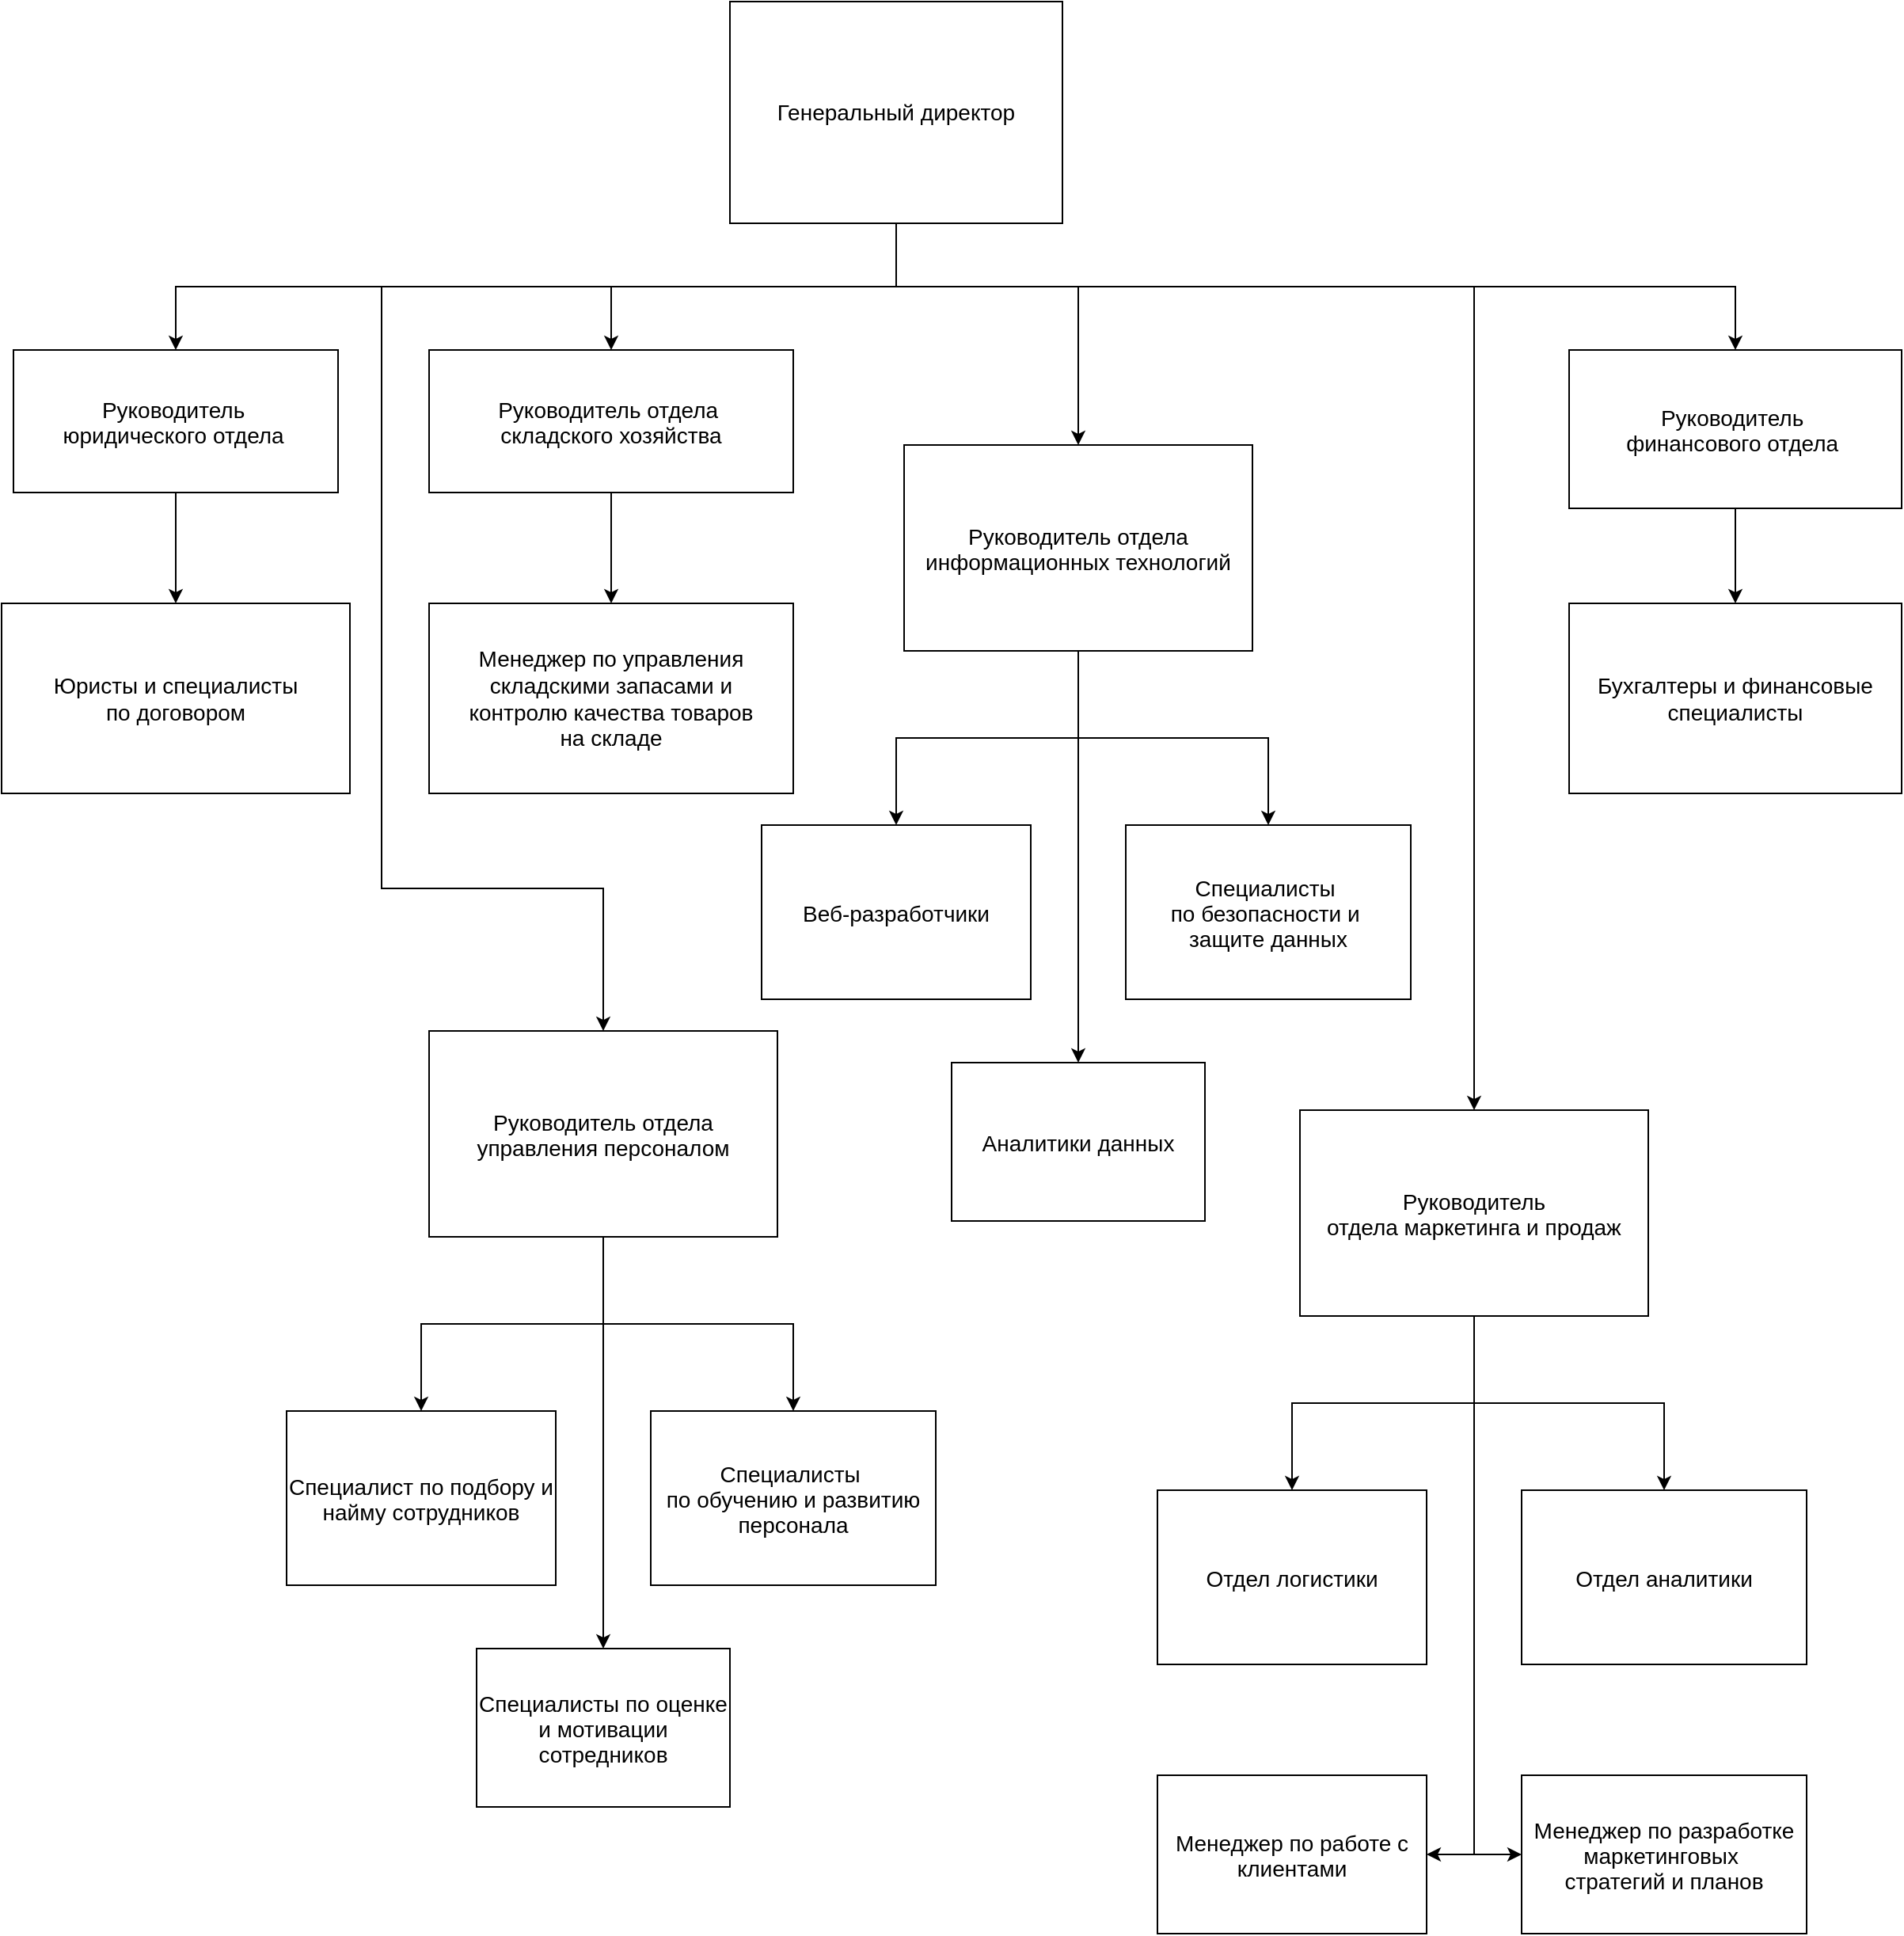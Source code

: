 <mxfile version="22.0.5" type="device">
  <diagram name="Page-1" id="xjinkibeca41BEJ5-BeV">
    <mxGraphModel dx="3413" dy="1520" grid="1" gridSize="10" guides="1" tooltips="1" connect="1" arrows="1" fold="1" page="1" pageScale="1" pageWidth="827" pageHeight="1169" math="0" shadow="0">
      <root>
        <mxCell id="0" />
        <mxCell id="1" parent="0" />
        <mxCell id="qcLnhiaNuownanJ0S5ME-5" style="edgeStyle=orthogonalEdgeStyle;rounded=0;orthogonalLoop=1;jettySize=auto;html=1;exitX=0.5;exitY=1;exitDx=0;exitDy=0;entryX=0.5;entryY=0;entryDx=0;entryDy=0;fontSize=14;" edge="1" parent="1" source="qcLnhiaNuownanJ0S5ME-1" target="qcLnhiaNuownanJ0S5ME-2">
          <mxGeometry relative="1" as="geometry" />
        </mxCell>
        <mxCell id="qcLnhiaNuownanJ0S5ME-12" style="edgeStyle=orthogonalEdgeStyle;rounded=0;orthogonalLoop=1;jettySize=auto;html=1;exitX=0.5;exitY=1;exitDx=0;exitDy=0;entryX=0.5;entryY=0;entryDx=0;entryDy=0;fontSize=14;" edge="1" parent="1" source="qcLnhiaNuownanJ0S5ME-1" target="qcLnhiaNuownanJ0S5ME-10">
          <mxGeometry relative="1" as="geometry" />
        </mxCell>
        <mxCell id="qcLnhiaNuownanJ0S5ME-13" style="edgeStyle=orthogonalEdgeStyle;rounded=0;orthogonalLoop=1;jettySize=auto;html=1;exitX=0.5;exitY=1;exitDx=0;exitDy=0;entryX=0.5;entryY=0;entryDx=0;entryDy=0;fontSize=14;" edge="1" parent="1" source="qcLnhiaNuownanJ0S5ME-1" target="qcLnhiaNuownanJ0S5ME-7">
          <mxGeometry relative="1" as="geometry" />
        </mxCell>
        <mxCell id="qcLnhiaNuownanJ0S5ME-18" style="edgeStyle=orthogonalEdgeStyle;rounded=0;orthogonalLoop=1;jettySize=auto;html=1;exitX=0.5;exitY=1;exitDx=0;exitDy=0;entryX=0.5;entryY=0;entryDx=0;entryDy=0;fontSize=14;" edge="1" parent="1" source="qcLnhiaNuownanJ0S5ME-1" target="qcLnhiaNuownanJ0S5ME-14">
          <mxGeometry relative="1" as="geometry">
            <Array as="points">
              <mxPoint x="325" y="510" />
              <mxPoint x="440" y="510" />
            </Array>
          </mxGeometry>
        </mxCell>
        <mxCell id="qcLnhiaNuownanJ0S5ME-31" style="edgeStyle=orthogonalEdgeStyle;rounded=0;orthogonalLoop=1;jettySize=auto;html=1;exitX=0.5;exitY=1;exitDx=0;exitDy=0;entryX=0.5;entryY=0;entryDx=0;entryDy=0;fontSize=14;" edge="1" parent="1" source="qcLnhiaNuownanJ0S5ME-1" target="qcLnhiaNuownanJ0S5ME-25">
          <mxGeometry relative="1" as="geometry">
            <Array as="points">
              <mxPoint x="325" y="510" />
              <mxPoint x="690" y="510" />
            </Array>
          </mxGeometry>
        </mxCell>
        <mxCell id="qcLnhiaNuownanJ0S5ME-39" style="edgeStyle=orthogonalEdgeStyle;rounded=0;orthogonalLoop=1;jettySize=auto;html=1;exitX=0.5;exitY=1;exitDx=0;exitDy=0;entryX=0.5;entryY=0;entryDx=0;entryDy=0;fontSize=14;" edge="1" parent="1" source="qcLnhiaNuownanJ0S5ME-1" target="qcLnhiaNuownanJ0S5ME-35">
          <mxGeometry relative="1" as="geometry">
            <Array as="points">
              <mxPoint x="325" y="510" />
              <mxPoint y="510" />
              <mxPoint y="890" />
              <mxPoint x="140" y="890" />
            </Array>
          </mxGeometry>
        </mxCell>
        <mxCell id="qcLnhiaNuownanJ0S5ME-1" value="&lt;font style=&quot;font-size: 14px;&quot;&gt;Генеральный директор&lt;/font&gt;" style="rounded=0;whiteSpace=wrap;html=1;fontSize=14;" vertex="1" parent="1">
          <mxGeometry x="220" y="330" width="210" height="140" as="geometry" />
        </mxCell>
        <mxCell id="qcLnhiaNuownanJ0S5ME-4" style="edgeStyle=orthogonalEdgeStyle;rounded=0;orthogonalLoop=1;jettySize=auto;html=1;exitX=0.5;exitY=1;exitDx=0;exitDy=0;fontSize=14;" edge="1" parent="1" source="qcLnhiaNuownanJ0S5ME-2" target="qcLnhiaNuownanJ0S5ME-3">
          <mxGeometry relative="1" as="geometry" />
        </mxCell>
        <mxCell id="qcLnhiaNuownanJ0S5ME-2" value="&lt;p style=&quot;margin: 0px; font-style: normal; font-variant-caps: normal; font-stretch: normal; line-height: normal; font-size-adjust: none; font-kerning: auto; font-variant-alternates: normal; font-variant-ligatures: normal; font-variant-numeric: normal; font-variant-east-asian: normal; font-variant-position: normal; font-feature-settings: normal; font-optical-sizing: auto; font-variation-settings: normal; font-size: 14px;&quot;&gt;&lt;font style=&quot;font-size: 14px;&quot;&gt;Руководитель отдела&amp;nbsp;&lt;/font&gt;&lt;/p&gt;&lt;p style=&quot;margin: 0px; font-style: normal; font-variant-caps: normal; font-stretch: normal; line-height: normal; font-size-adjust: none; font-kerning: auto; font-variant-alternates: normal; font-variant-ligatures: normal; font-variant-numeric: normal; font-variant-east-asian: normal; font-variant-position: normal; font-feature-settings: normal; font-optical-sizing: auto; font-variation-settings: normal; font-size: 14px;&quot;&gt;&lt;font style=&quot;font-size: 14px;&quot;&gt;складского хозяйства&lt;/font&gt;&lt;/p&gt;" style="rounded=0;whiteSpace=wrap;html=1;fontSize=14;" vertex="1" parent="1">
          <mxGeometry x="30" y="550" width="230" height="90" as="geometry" />
        </mxCell>
        <mxCell id="qcLnhiaNuownanJ0S5ME-3" value="&lt;font style=&quot;font-size: 14px;&quot;&gt;Менеджер по управления &lt;br style=&quot;font-size: 14px;&quot;&gt;складскими запасами и &lt;br style=&quot;font-size: 14px;&quot;&gt;контролю качества товаров &lt;br style=&quot;font-size: 14px;&quot;&gt;на складе&lt;/font&gt;" style="rounded=0;whiteSpace=wrap;html=1;fontSize=14;" vertex="1" parent="1">
          <mxGeometry x="30" y="710" width="230" height="120" as="geometry" />
        </mxCell>
        <mxCell id="qcLnhiaNuownanJ0S5ME-6" style="edgeStyle=orthogonalEdgeStyle;rounded=0;orthogonalLoop=1;jettySize=auto;html=1;exitX=0.5;exitY=1;exitDx=0;exitDy=0;fontSize=14;" edge="1" source="qcLnhiaNuownanJ0S5ME-7" target="qcLnhiaNuownanJ0S5ME-8" parent="1">
          <mxGeometry relative="1" as="geometry" />
        </mxCell>
        <mxCell id="qcLnhiaNuownanJ0S5ME-7" value="&lt;p style=&quot;margin: 0px; font-style: normal; font-variant-caps: normal; font-stretch: normal; line-height: normal; font-size-adjust: none; font-kerning: auto; font-variant-alternates: normal; font-variant-ligatures: normal; font-variant-numeric: normal; font-variant-east-asian: normal; font-variant-position: normal; font-feature-settings: normal; font-optical-sizing: auto; font-variation-settings: normal; font-size: 14px;&quot;&gt;Руководитель&amp;nbsp;&lt;/p&gt;&lt;p style=&quot;margin: 0px; font-style: normal; font-variant-caps: normal; font-stretch: normal; line-height: normal; font-size-adjust: none; font-kerning: auto; font-variant-alternates: normal; font-variant-ligatures: normal; font-variant-numeric: normal; font-variant-east-asian: normal; font-variant-position: normal; font-feature-settings: normal; font-optical-sizing: auto; font-variation-settings: normal; font-size: 14px;&quot;&gt;финансового отдела&amp;nbsp;&lt;/p&gt;" style="rounded=0;whiteSpace=wrap;html=1;fontSize=14;" vertex="1" parent="1">
          <mxGeometry x="750" y="550" width="210" height="100" as="geometry" />
        </mxCell>
        <mxCell id="qcLnhiaNuownanJ0S5ME-8" value="&lt;font style=&quot;font-size: 14px;&quot;&gt;Бухгалтеры и финансовые специалисты&lt;/font&gt;" style="rounded=0;whiteSpace=wrap;html=1;fontSize=14;" vertex="1" parent="1">
          <mxGeometry x="750" y="710" width="210" height="120" as="geometry" />
        </mxCell>
        <mxCell id="qcLnhiaNuownanJ0S5ME-9" style="edgeStyle=orthogonalEdgeStyle;rounded=0;orthogonalLoop=1;jettySize=auto;html=1;exitX=0.5;exitY=1;exitDx=0;exitDy=0;fontSize=14;" edge="1" source="qcLnhiaNuownanJ0S5ME-10" target="qcLnhiaNuownanJ0S5ME-11" parent="1">
          <mxGeometry relative="1" as="geometry" />
        </mxCell>
        <mxCell id="qcLnhiaNuownanJ0S5ME-10" value="&lt;p style=&quot;margin: 0px; font-style: normal; font-variant-caps: normal; font-stretch: normal; line-height: normal; font-size-adjust: none; font-kerning: auto; font-variant-alternates: normal; font-variant-ligatures: normal; font-variant-numeric: normal; font-variant-east-asian: normal; font-variant-position: normal; font-feature-settings: normal; font-optical-sizing: auto; font-variation-settings: normal; font-size: 14px;&quot;&gt;&lt;font style=&quot;font-size: 14px;&quot;&gt;Руководитель&amp;nbsp;&lt;/font&gt;&lt;/p&gt;&lt;p style=&quot;margin: 0px; font-style: normal; font-variant-caps: normal; font-stretch: normal; line-height: normal; font-size-adjust: none; font-kerning: auto; font-variant-alternates: normal; font-variant-ligatures: normal; font-variant-numeric: normal; font-variant-east-asian: normal; font-variant-position: normal; font-feature-settings: normal; font-optical-sizing: auto; font-variation-settings: normal; font-size: 14px;&quot;&gt;&lt;font style=&quot;font-size: 14px;&quot;&gt;юридического отдела&amp;nbsp;&lt;/font&gt;&lt;/p&gt;" style="rounded=0;whiteSpace=wrap;html=1;fontSize=14;" vertex="1" parent="1">
          <mxGeometry x="-232.5" y="550" width="205" height="90" as="geometry" />
        </mxCell>
        <mxCell id="qcLnhiaNuownanJ0S5ME-11" value="&lt;font style=&quot;font-size: 14px;&quot;&gt;Юристы и специалисты &lt;br style=&quot;font-size: 14px;&quot;&gt;по договором&lt;/font&gt;" style="rounded=0;whiteSpace=wrap;html=1;fontSize=14;" vertex="1" parent="1">
          <mxGeometry x="-240" y="710" width="220" height="120" as="geometry" />
        </mxCell>
        <mxCell id="qcLnhiaNuownanJ0S5ME-19" style="edgeStyle=orthogonalEdgeStyle;rounded=0;orthogonalLoop=1;jettySize=auto;html=1;exitX=0.5;exitY=1;exitDx=0;exitDy=0;entryX=0.5;entryY=0;entryDx=0;entryDy=0;fontSize=14;" edge="1" parent="1" source="qcLnhiaNuownanJ0S5ME-14" target="qcLnhiaNuownanJ0S5ME-15">
          <mxGeometry relative="1" as="geometry" />
        </mxCell>
        <mxCell id="qcLnhiaNuownanJ0S5ME-20" style="edgeStyle=orthogonalEdgeStyle;rounded=0;orthogonalLoop=1;jettySize=auto;html=1;exitX=0.5;exitY=1;exitDx=0;exitDy=0;entryX=0.5;entryY=0;entryDx=0;entryDy=0;fontSize=14;" edge="1" parent="1" source="qcLnhiaNuownanJ0S5ME-14" target="qcLnhiaNuownanJ0S5ME-17">
          <mxGeometry relative="1" as="geometry" />
        </mxCell>
        <mxCell id="qcLnhiaNuownanJ0S5ME-21" style="edgeStyle=orthogonalEdgeStyle;rounded=0;orthogonalLoop=1;jettySize=auto;html=1;exitX=0.5;exitY=1;exitDx=0;exitDy=0;fontSize=14;" edge="1" parent="1" source="qcLnhiaNuownanJ0S5ME-14" target="qcLnhiaNuownanJ0S5ME-16">
          <mxGeometry relative="1" as="geometry">
            <Array as="points">
              <mxPoint x="440" y="720" />
              <mxPoint x="440" y="720" />
            </Array>
          </mxGeometry>
        </mxCell>
        <mxCell id="qcLnhiaNuownanJ0S5ME-14" value="&lt;p style=&quot;margin: 0px; font-style: normal; font-variant-caps: normal; font-stretch: normal; line-height: normal; font-size-adjust: none; font-kerning: auto; font-variant-alternates: normal; font-variant-ligatures: normal; font-variant-numeric: normal; font-variant-east-asian: normal; font-variant-position: normal; font-feature-settings: normal; font-optical-sizing: auto; font-variation-settings: normal; font-size: 14px;&quot;&gt;&lt;font style=&quot;font-size: 14px;&quot;&gt;Руководитель отдела информационных технологий&lt;/font&gt;&lt;/p&gt;" style="rounded=0;whiteSpace=wrap;html=1;fontSize=14;" vertex="1" parent="1">
          <mxGeometry x="330" y="610" width="220" height="130" as="geometry" />
        </mxCell>
        <mxCell id="qcLnhiaNuownanJ0S5ME-15" value="&lt;p style=&quot;margin: 0px; font-style: normal; font-variant-caps: normal; font-stretch: normal; line-height: normal; font-size-adjust: none; font-kerning: auto; font-variant-alternates: normal; font-variant-ligatures: normal; font-variant-numeric: normal; font-variant-east-asian: normal; font-variant-position: normal; font-feature-settings: normal; font-optical-sizing: auto; font-variation-settings: normal; font-size: 14px;&quot;&gt;&lt;font style=&quot;font-size: 14px;&quot;&gt;Веб-разработчики&lt;/font&gt;&lt;/p&gt;" style="rounded=0;whiteSpace=wrap;html=1;fontSize=14;" vertex="1" parent="1">
          <mxGeometry x="240" y="850" width="170" height="110" as="geometry" />
        </mxCell>
        <mxCell id="qcLnhiaNuownanJ0S5ME-16" value="&lt;p style=&quot;margin: 0px; font-style: normal; font-variant-caps: normal; font-stretch: normal; line-height: normal; font-size-adjust: none; font-kerning: auto; font-variant-alternates: normal; font-variant-ligatures: normal; font-variant-numeric: normal; font-variant-east-asian: normal; font-variant-position: normal; font-feature-settings: normal; font-optical-sizing: auto; font-variation-settings: normal; font-size: 14px;&quot;&gt;&lt;font style=&quot;font-size: 14px;&quot;&gt;Аналитики данных&lt;/font&gt;&lt;/p&gt;" style="rounded=0;whiteSpace=wrap;html=1;fontSize=14;" vertex="1" parent="1">
          <mxGeometry x="360" y="1000" width="160" height="100" as="geometry" />
        </mxCell>
        <mxCell id="qcLnhiaNuownanJ0S5ME-17" value="&lt;p style=&quot;margin: 0px; font-style: normal; font-variant-caps: normal; font-stretch: normal; line-height: normal; font-size-adjust: none; font-kerning: auto; font-variant-alternates: normal; font-variant-ligatures: normal; font-variant-numeric: normal; font-variant-east-asian: normal; font-variant-position: normal; font-feature-settings: normal; font-optical-sizing: auto; font-variation-settings: normal; font-size: 14px;&quot;&gt;&lt;font style=&quot;font-size: 14px;&quot;&gt;Специалисты&amp;nbsp;&lt;/font&gt;&lt;/p&gt;&lt;p style=&quot;margin: 0px; font-style: normal; font-variant-caps: normal; font-stretch: normal; line-height: normal; font-size-adjust: none; font-kerning: auto; font-variant-alternates: normal; font-variant-ligatures: normal; font-variant-numeric: normal; font-variant-east-asian: normal; font-variant-position: normal; font-feature-settings: normal; font-optical-sizing: auto; font-variation-settings: normal; font-size: 14px;&quot;&gt;&lt;font style=&quot;font-size: 14px;&quot;&gt;по безопасности и&amp;nbsp;&lt;/font&gt;&lt;/p&gt;&lt;p style=&quot;margin: 0px; font-style: normal; font-variant-caps: normal; font-stretch: normal; line-height: normal; font-size-adjust: none; font-kerning: auto; font-variant-alternates: normal; font-variant-ligatures: normal; font-variant-numeric: normal; font-variant-east-asian: normal; font-variant-position: normal; font-feature-settings: normal; font-optical-sizing: auto; font-variation-settings: normal; font-size: 14px;&quot;&gt;&lt;font style=&quot;font-size: 14px;&quot;&gt;защите данных&lt;/font&gt;&lt;/p&gt;" style="rounded=0;whiteSpace=wrap;html=1;fontSize=14;" vertex="1" parent="1">
          <mxGeometry x="470" y="850" width="180" height="110" as="geometry" />
        </mxCell>
        <mxCell id="qcLnhiaNuownanJ0S5ME-22" style="edgeStyle=orthogonalEdgeStyle;rounded=0;orthogonalLoop=1;jettySize=auto;html=1;exitX=0.5;exitY=1;exitDx=0;exitDy=0;entryX=0.5;entryY=0;entryDx=0;entryDy=0;fontSize=14;" edge="1" source="qcLnhiaNuownanJ0S5ME-25" target="qcLnhiaNuownanJ0S5ME-26" parent="1">
          <mxGeometry relative="1" as="geometry" />
        </mxCell>
        <mxCell id="qcLnhiaNuownanJ0S5ME-23" style="edgeStyle=orthogonalEdgeStyle;rounded=0;orthogonalLoop=1;jettySize=auto;html=1;exitX=0.5;exitY=1;exitDx=0;exitDy=0;entryX=0.5;entryY=0;entryDx=0;entryDy=0;fontSize=14;" edge="1" source="qcLnhiaNuownanJ0S5ME-25" target="qcLnhiaNuownanJ0S5ME-28" parent="1">
          <mxGeometry relative="1" as="geometry" />
        </mxCell>
        <mxCell id="qcLnhiaNuownanJ0S5ME-24" style="edgeStyle=orthogonalEdgeStyle;rounded=0;orthogonalLoop=1;jettySize=auto;html=1;exitX=0.5;exitY=1;exitDx=0;exitDy=0;fontSize=14;" edge="1" source="qcLnhiaNuownanJ0S5ME-25" target="qcLnhiaNuownanJ0S5ME-27" parent="1">
          <mxGeometry relative="1" as="geometry">
            <Array as="points">
              <mxPoint x="690" y="1140" />
              <mxPoint x="690" y="1140" />
            </Array>
          </mxGeometry>
        </mxCell>
        <mxCell id="qcLnhiaNuownanJ0S5ME-30" style="edgeStyle=orthogonalEdgeStyle;rounded=0;orthogonalLoop=1;jettySize=auto;html=1;exitX=0.5;exitY=1;exitDx=0;exitDy=0;entryX=0;entryY=0.5;entryDx=0;entryDy=0;fontSize=14;" edge="1" parent="1" source="qcLnhiaNuownanJ0S5ME-25" target="qcLnhiaNuownanJ0S5ME-29">
          <mxGeometry relative="1" as="geometry" />
        </mxCell>
        <mxCell id="qcLnhiaNuownanJ0S5ME-25" value="&lt;p style=&quot;margin: 0px; font-style: normal; font-variant-caps: normal; font-stretch: normal; line-height: normal; font-size-adjust: none; font-kerning: auto; font-variant-alternates: normal; font-variant-ligatures: normal; font-variant-numeric: normal; font-variant-east-asian: normal; font-variant-position: normal; font-feature-settings: normal; font-optical-sizing: auto; font-variation-settings: normal; font-size: 14px;&quot;&gt;&lt;font style=&quot;font-size: 14px;&quot;&gt;Руководитель&lt;/font&gt;&lt;/p&gt;&lt;p style=&quot;margin: 0px; font-style: normal; font-variant-caps: normal; font-stretch: normal; line-height: normal; font-size-adjust: none; font-kerning: auto; font-variant-alternates: normal; font-variant-ligatures: normal; font-variant-numeric: normal; font-variant-east-asian: normal; font-variant-position: normal; font-feature-settings: normal; font-optical-sizing: auto; font-variation-settings: normal; font-size: 14px;&quot;&gt;&lt;font style=&quot;font-size: 14px;&quot;&gt;отдела маркетинга и продаж&lt;/font&gt;&lt;/p&gt;" style="rounded=0;whiteSpace=wrap;html=1;fontSize=14;" vertex="1" parent="1">
          <mxGeometry x="580" y="1030" width="220" height="130" as="geometry" />
        </mxCell>
        <mxCell id="qcLnhiaNuownanJ0S5ME-26" value="&lt;p style=&quot;margin: 0px; font-style: normal; font-variant-caps: normal; font-stretch: normal; line-height: normal; font-size-adjust: none; font-kerning: auto; font-variant-alternates: normal; font-variant-ligatures: normal; font-variant-numeric: normal; font-variant-east-asian: normal; font-variant-position: normal; font-feature-settings: normal; font-optical-sizing: auto; font-variation-settings: normal; font-size: 14px;&quot;&gt;&lt;font style=&quot;font-size: 14px;&quot;&gt;Отдел логистики&lt;/font&gt;&lt;/p&gt;" style="rounded=0;whiteSpace=wrap;html=1;fontSize=14;" vertex="1" parent="1">
          <mxGeometry x="490" y="1270" width="170" height="110" as="geometry" />
        </mxCell>
        <mxCell id="qcLnhiaNuownanJ0S5ME-27" value="&lt;p style=&quot;margin: 0px; font-style: normal; font-variant-caps: normal; font-stretch: normal; line-height: normal; font-size-adjust: none; font-kerning: auto; font-variant-alternates: normal; font-variant-ligatures: normal; font-variant-numeric: normal; font-variant-east-asian: normal; font-variant-position: normal; font-feature-settings: normal; font-optical-sizing: auto; font-variation-settings: normal; font-size: 14px;&quot;&gt;&lt;font style=&quot;font-size: 14px;&quot;&gt;Менеджер по работе с клиентами&lt;/font&gt;&lt;/p&gt;" style="rounded=0;whiteSpace=wrap;html=1;fontSize=14;" vertex="1" parent="1">
          <mxGeometry x="490" y="1450" width="170" height="100" as="geometry" />
        </mxCell>
        <mxCell id="qcLnhiaNuownanJ0S5ME-28" value="&lt;p style=&quot;margin: 0px; font-style: normal; font-variant-caps: normal; font-stretch: normal; line-height: normal; font-size-adjust: none; font-kerning: auto; font-variant-alternates: normal; font-variant-ligatures: normal; font-variant-numeric: normal; font-variant-east-asian: normal; font-variant-position: normal; font-feature-settings: normal; font-optical-sizing: auto; font-variation-settings: normal; font-size: 14px;&quot;&gt;&lt;font style=&quot;font-size: 14px;&quot;&gt;Отдел аналитики&lt;/font&gt;&lt;/p&gt;" style="rounded=0;whiteSpace=wrap;html=1;fontSize=14;" vertex="1" parent="1">
          <mxGeometry x="720" y="1270" width="180" height="110" as="geometry" />
        </mxCell>
        <mxCell id="qcLnhiaNuownanJ0S5ME-29" value="&lt;p style=&quot;margin: 0px; font-style: normal; font-variant-caps: normal; font-stretch: normal; line-height: normal; font-size-adjust: none; font-kerning: auto; font-variant-alternates: normal; font-variant-ligatures: normal; font-variant-numeric: normal; font-variant-east-asian: normal; font-variant-position: normal; font-feature-settings: normal; font-optical-sizing: auto; font-variation-settings: normal; font-size: 14px;&quot;&gt;&lt;font style=&quot;font-size: 14px;&quot;&gt;Менеджер по разработке маркетинговых&amp;nbsp;&lt;/font&gt;&lt;/p&gt;&lt;p style=&quot;margin: 0px; font-style: normal; font-variant-caps: normal; font-stretch: normal; line-height: normal; font-size-adjust: none; font-kerning: auto; font-variant-alternates: normal; font-variant-ligatures: normal; font-variant-numeric: normal; font-variant-east-asian: normal; font-variant-position: normal; font-feature-settings: normal; font-optical-sizing: auto; font-variation-settings: normal; font-size: 14px;&quot;&gt;&lt;font style=&quot;font-size: 14px;&quot;&gt;стратегий и планов&lt;/font&gt;&lt;/p&gt;" style="rounded=0;whiteSpace=wrap;html=1;fontSize=14;" vertex="1" parent="1">
          <mxGeometry x="720" y="1450" width="180" height="100" as="geometry" />
        </mxCell>
        <mxCell id="qcLnhiaNuownanJ0S5ME-32" style="edgeStyle=orthogonalEdgeStyle;rounded=0;orthogonalLoop=1;jettySize=auto;html=1;exitX=0.5;exitY=1;exitDx=0;exitDy=0;entryX=0.5;entryY=0;entryDx=0;entryDy=0;fontSize=14;" edge="1" source="qcLnhiaNuownanJ0S5ME-35" target="qcLnhiaNuownanJ0S5ME-36" parent="1">
          <mxGeometry relative="1" as="geometry" />
        </mxCell>
        <mxCell id="qcLnhiaNuownanJ0S5ME-33" style="edgeStyle=orthogonalEdgeStyle;rounded=0;orthogonalLoop=1;jettySize=auto;html=1;exitX=0.5;exitY=1;exitDx=0;exitDy=0;entryX=0.5;entryY=0;entryDx=0;entryDy=0;fontSize=14;" edge="1" source="qcLnhiaNuownanJ0S5ME-35" target="qcLnhiaNuownanJ0S5ME-38" parent="1">
          <mxGeometry relative="1" as="geometry" />
        </mxCell>
        <mxCell id="qcLnhiaNuownanJ0S5ME-34" style="edgeStyle=orthogonalEdgeStyle;rounded=0;orthogonalLoop=1;jettySize=auto;html=1;exitX=0.5;exitY=1;exitDx=0;exitDy=0;fontSize=14;" edge="1" source="qcLnhiaNuownanJ0S5ME-35" target="qcLnhiaNuownanJ0S5ME-37" parent="1">
          <mxGeometry relative="1" as="geometry">
            <Array as="points">
              <mxPoint x="140" y="1090" />
              <mxPoint x="140" y="1090" />
            </Array>
          </mxGeometry>
        </mxCell>
        <mxCell id="qcLnhiaNuownanJ0S5ME-35" value="&lt;p style=&quot;margin: 0px; font-style: normal; font-variant-caps: normal; font-stretch: normal; line-height: normal; font-size-adjust: none; font-kerning: auto; font-variant-alternates: normal; font-variant-ligatures: normal; font-variant-numeric: normal; font-variant-east-asian: normal; font-variant-position: normal; font-feature-settings: normal; font-optical-sizing: auto; font-variation-settings: normal; font-size: 14px;&quot;&gt;&lt;font style=&quot;font-size: 14px;&quot;&gt;Руководитель отдела управления персоналом&lt;/font&gt;&lt;/p&gt;" style="rounded=0;whiteSpace=wrap;html=1;fontSize=14;" vertex="1" parent="1">
          <mxGeometry x="30" y="980" width="220" height="130" as="geometry" />
        </mxCell>
        <mxCell id="qcLnhiaNuownanJ0S5ME-36" value="&lt;p style=&quot;margin: 0px; font-style: normal; font-variant-caps: normal; font-stretch: normal; line-height: normal; font-size-adjust: none; font-kerning: auto; font-variant-alternates: normal; font-variant-ligatures: normal; font-variant-numeric: normal; font-variant-east-asian: normal; font-variant-position: normal; font-feature-settings: normal; font-optical-sizing: auto; font-variation-settings: normal; font-size: 14px;&quot;&gt;&lt;span style=&quot;font-size: 14px;&quot;&gt;Специалист по подбору и найму сотрудников&lt;/span&gt;&lt;/p&gt;" style="rounded=0;whiteSpace=wrap;html=1;fontSize=14;" vertex="1" parent="1">
          <mxGeometry x="-60" y="1220" width="170" height="110" as="geometry" />
        </mxCell>
        <mxCell id="qcLnhiaNuownanJ0S5ME-37" value="&lt;p style=&quot;margin: 0px; font-style: normal; font-variant-caps: normal; font-stretch: normal; line-height: normal; font-size-adjust: none; font-kerning: auto; font-variant-alternates: normal; font-variant-ligatures: normal; font-variant-numeric: normal; font-variant-east-asian: normal; font-variant-position: normal; font-feature-settings: normal; font-optical-sizing: auto; font-variation-settings: normal; font-size: 14px;&quot;&gt;&lt;font style=&quot;font-size: 14px;&quot;&gt;Специалисты по оценке и мотивации сотредников&lt;/font&gt;&lt;/p&gt;" style="rounded=0;whiteSpace=wrap;html=1;fontSize=14;" vertex="1" parent="1">
          <mxGeometry x="60" y="1370" width="160" height="100" as="geometry" />
        </mxCell>
        <mxCell id="qcLnhiaNuownanJ0S5ME-38" value="&lt;p style=&quot;margin: 0px; font-style: normal; font-variant-caps: normal; font-stretch: normal; line-height: normal; font-size-adjust: none; font-kerning: auto; font-variant-alternates: normal; font-variant-ligatures: normal; font-variant-numeric: normal; font-variant-east-asian: normal; font-variant-position: normal; font-feature-settings: normal; font-optical-sizing: auto; font-variation-settings: normal; font-size: 14px;&quot;&gt;&lt;font style=&quot;font-size: 14px;&quot;&gt;Специалисты&amp;nbsp;&lt;/font&gt;&lt;/p&gt;&lt;p style=&quot;margin: 0px; font-style: normal; font-variant-caps: normal; font-stretch: normal; line-height: normal; font-size-adjust: none; font-kerning: auto; font-variant-alternates: normal; font-variant-ligatures: normal; font-variant-numeric: normal; font-variant-east-asian: normal; font-variant-position: normal; font-feature-settings: normal; font-optical-sizing: auto; font-variation-settings: normal; font-size: 14px;&quot;&gt;&lt;font style=&quot;font-size: 14px;&quot;&gt;по обучению и развитию персонала&lt;/font&gt;&lt;/p&gt;" style="rounded=0;whiteSpace=wrap;html=1;fontSize=14;" vertex="1" parent="1">
          <mxGeometry x="170" y="1220" width="180" height="110" as="geometry" />
        </mxCell>
      </root>
    </mxGraphModel>
  </diagram>
</mxfile>
